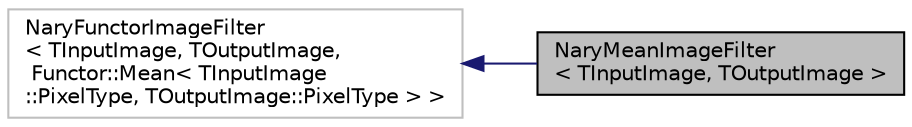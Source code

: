 digraph "NaryMeanImageFilter&lt; TInputImage, TOutputImage &gt;"
{
 // LATEX_PDF_SIZE
  edge [fontname="Helvetica",fontsize="10",labelfontname="Helvetica",labelfontsize="10"];
  node [fontname="Helvetica",fontsize="10",shape=record];
  rankdir="LR";
  Node2 [label="NaryMeanImageFilter\l\< TInputImage, TOutputImage \>",height=0.2,width=0.4,color="black", fillcolor="grey75", style="filled", fontcolor="black",tooltip="Implements an operator for pixel-wise averaging of two images."];
  Node3 -> Node2 [dir="back",color="midnightblue",fontsize="10",style="solid",fontname="Helvetica"];
  Node3 [label="NaryFunctorImageFilter\l\< TInputImage, TOutputImage,\l Functor::Mean\< TInputImage\l::PixelType, TOutputImage::PixelType \> \>",height=0.2,width=0.4,color="grey75", fillcolor="white", style="filled",tooltip=" "];
}
